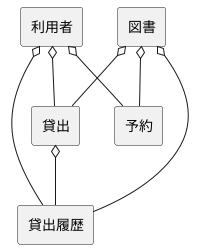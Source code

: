 ' @startuml
' skinparam linetype ortho
' hide circle
' ' Entities
' entity 図書 {
'   + 管理番号 : String
'   --
'   + 書名 : String
'   + 種類 : (書籍|雑誌)
' }

' entity 利用者 {
'   + 会員番号 : String
'   --
'   + 氏名 : String
'   + 種類 : (学生|教職員)
' }

' entity 貸出 {
'   + 貸出日 : Date
'   + 返却予定日 : Date
'   + 貸出状況 : (貸出中|返却済み)
' }

' entity 予約 {
'   + 予約日 : Date
'   + 状態 : (未連絡|連絡済み)
' }

' ' Relations
' 利用者 "1" -- "0..*" 貸出 : 貸出する
' 図書 "1" -- "0..*" 貸出 : 貸出される
' 利用者 "1" -- "0..*" 予約 : 予約する
' 図書 "1" -- "0..1" 予約 : 予約される
' 図書 "1" -- "0..*" 貸出履歴 : 記録される
' 利用者 "1" -- "0..*" 貸出履歴 : 記録される
' 貸出 "1" -- "1" 貸出履歴 : 記録される

' ' Note
' note left of 図書
' 書籍は複数冊存在する可能性があるため、
' 管理番号で区別する。
' end note

' note right of 利用者
' 学生には雑誌の貸出、教職員の貸出冊数など、
' ルールに違いがある。
' end note
' @enduml



@startuml 図書館システムドメインモデル図
skinparam componentStyle rectangle

[図書] o-- [貸出]
[図書] o-- [予約]
[図書] o-- [貸出履歴]

[利用者] o-- [貸出]
[利用者] o-- [予約]
[利用者] o-- [貸出履歴]

[貸出] o-- [貸出履歴]

@enduml
